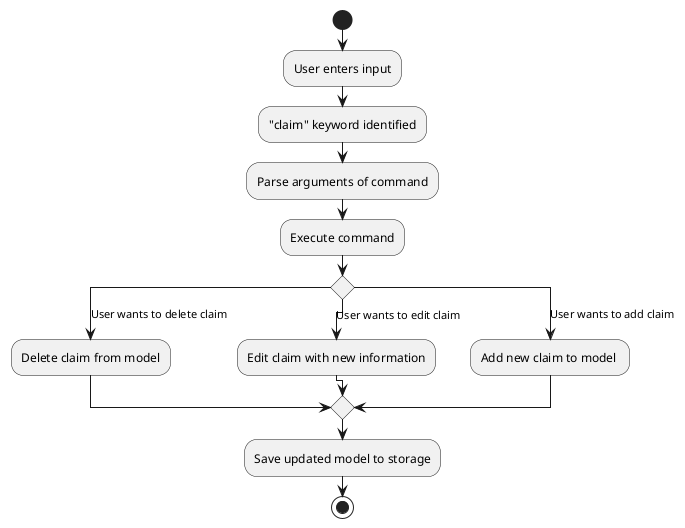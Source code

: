 @startuml
start
:User enters input;
:"claim" keyword identified;
:Parse arguments of command;
:Execute command;
switch()
case (User wants to delete claim)
    :Delete claim from model;
case (User wants to edit claim)
    :Edit claim with new information;
case (User wants to add claim)
    :Add new claim to model ;
endswitch
:Save updated model to storage;
stop
@enduml